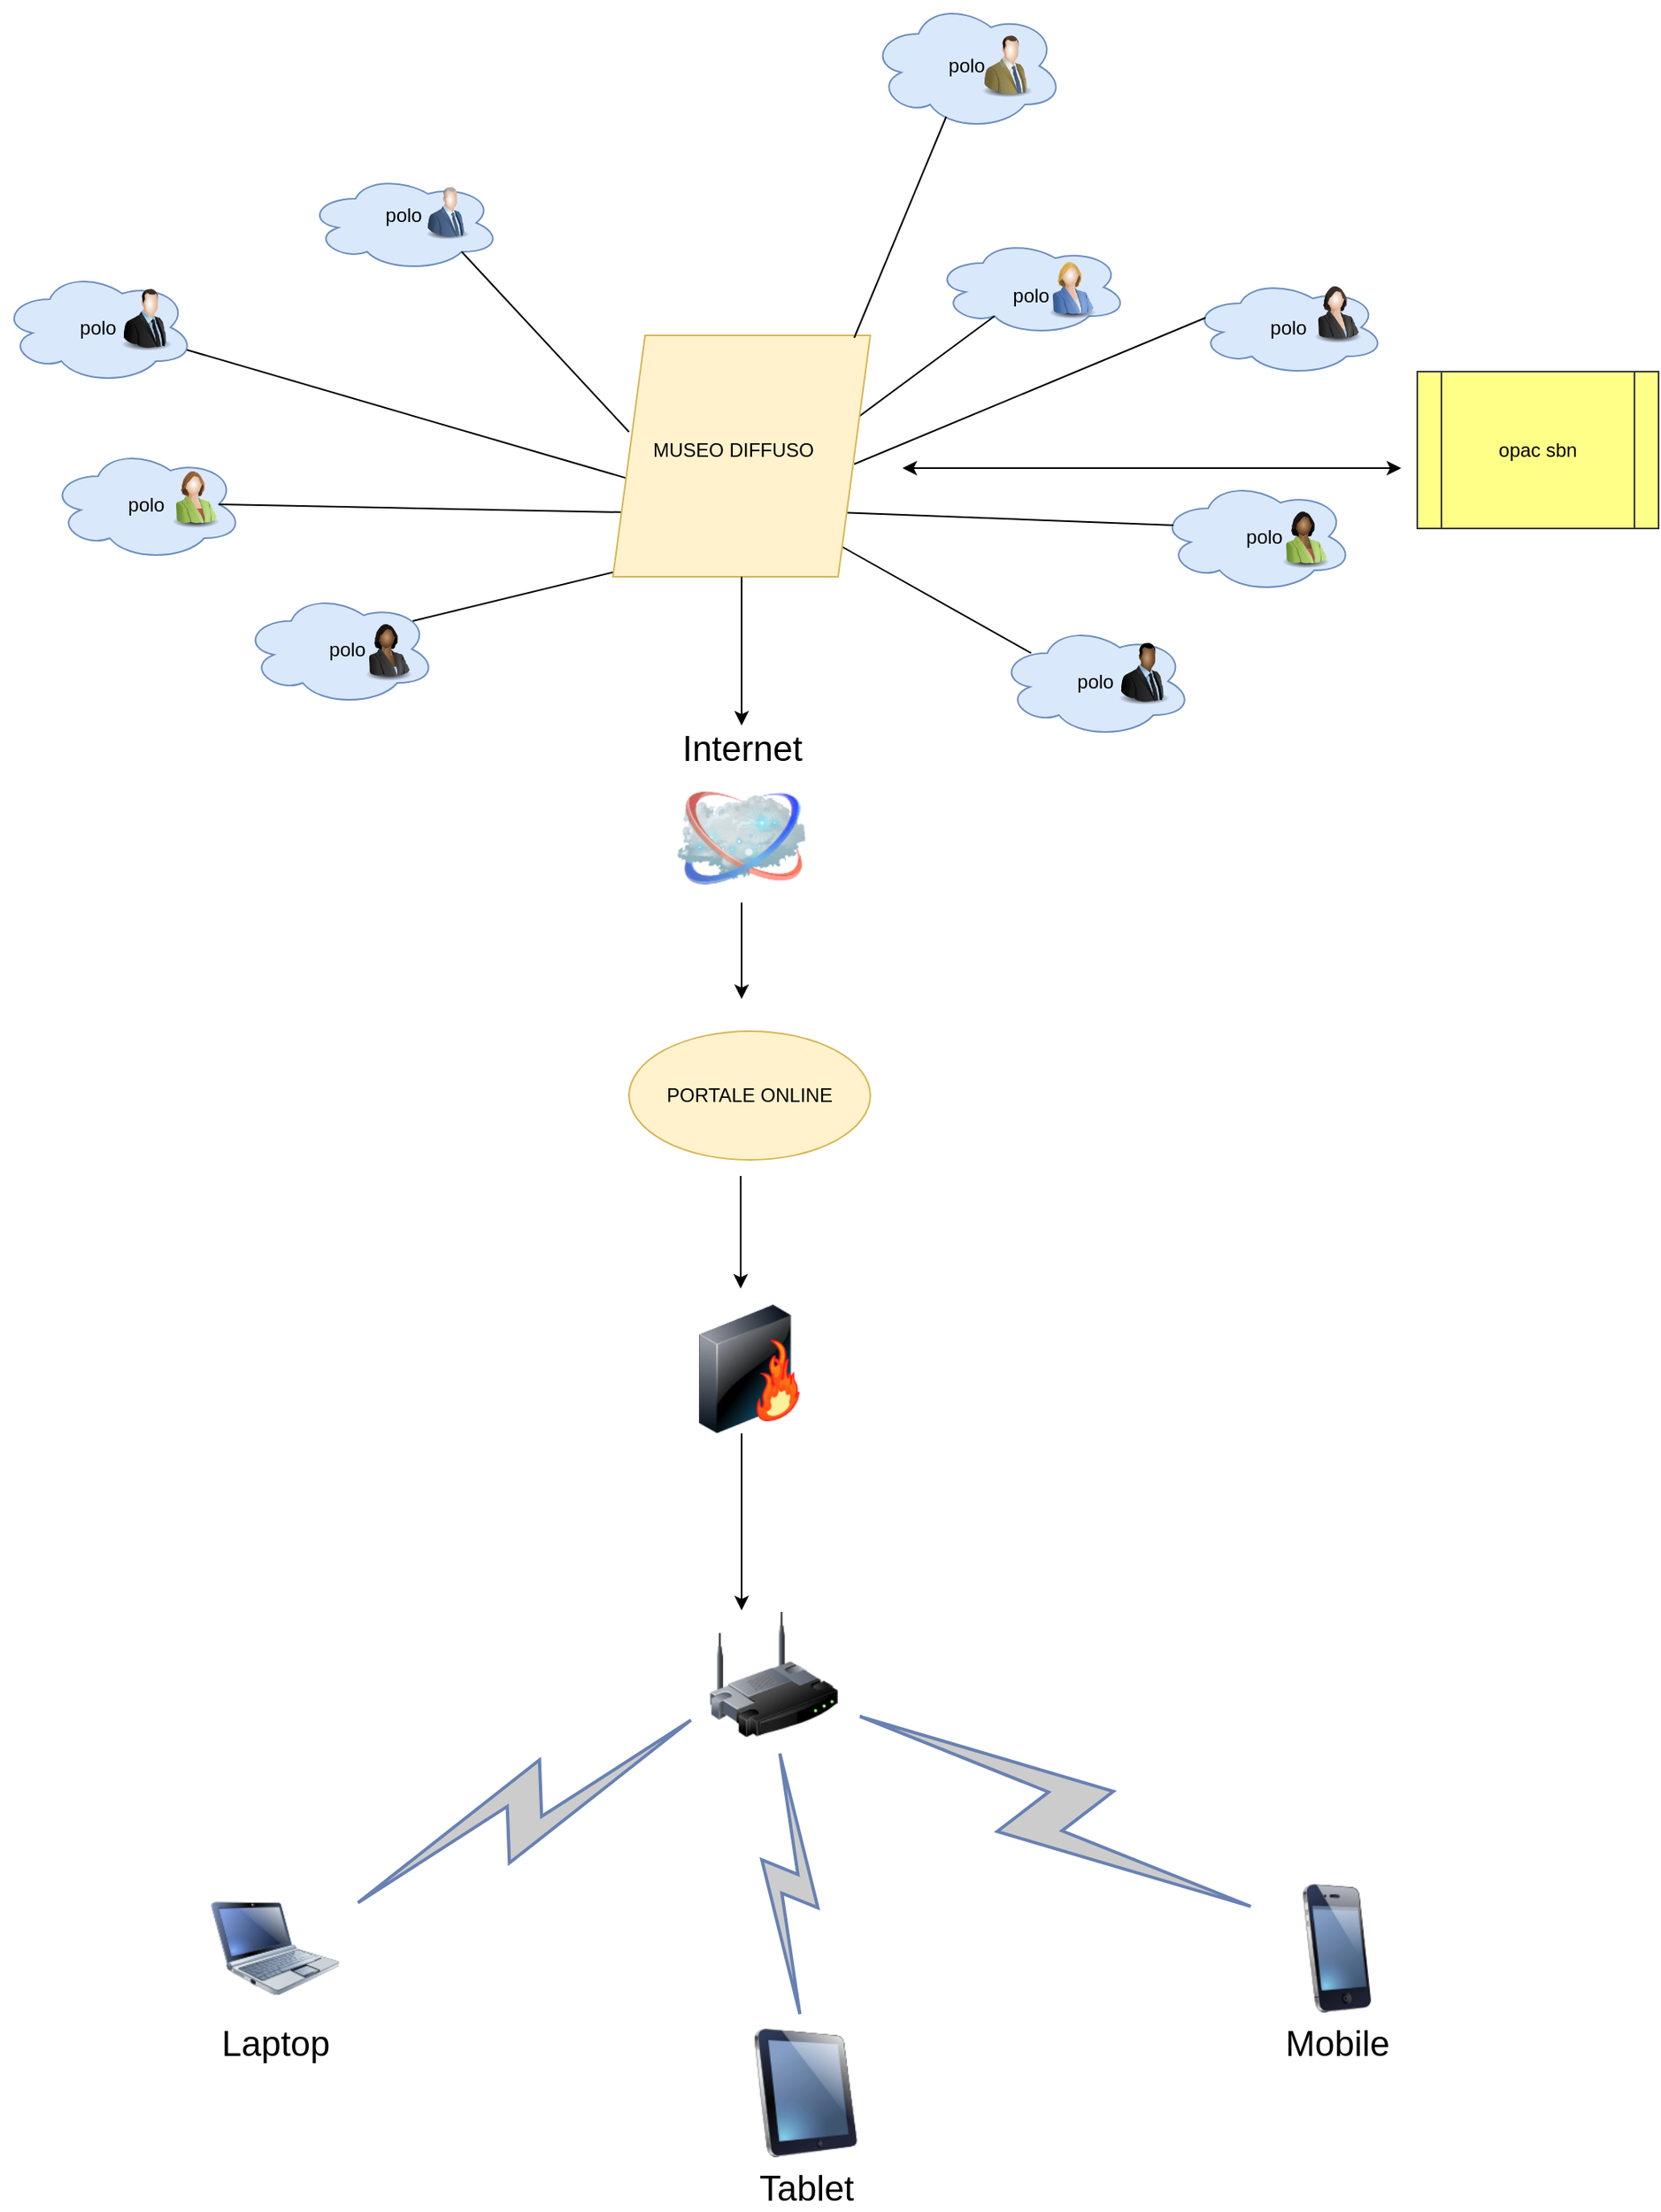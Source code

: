 <mxfile version="14.6.11" type="github">
  <diagram name="Page-1" id="55a83fd1-7818-8e21-69c5-c3457e3827bb">
    <mxGraphModel dx="1221" dy="1265" grid="1" gridSize="10" guides="1" tooltips="1" connect="1" arrows="1" fold="1" page="1" pageScale="1" pageWidth="827" pageHeight="583" background="#ffffff" math="0" shadow="0">
      <root>
        <mxCell id="0" />
        <mxCell id="1" parent="0" />
        <mxCell id="69ecfefc5c41e42c-1" value="" style="image;html=1;labelBackgroundColor=#ffffff;image=img/lib/clip_art/networking/Wireless_Router_128x128.png;rounded=1;shadow=0;comic=0;strokeWidth=2;fontSize=22" parent="1" vertex="1">
          <mxGeometry x="500" y="730" width="80" height="80" as="geometry" />
        </mxCell>
        <mxCell id="69ecfefc5c41e42c-2" value="Internet" style="image;html=1;labelBackgroundColor=#ffffff;image=img/lib/clip_art/networking/Cloud_128x128.png;rounded=1;shadow=0;comic=0;strokeWidth=2;fontSize=22;labelPosition=center;verticalLabelPosition=top;align=center;verticalAlign=bottom;" parent="1" vertex="1">
          <mxGeometry x="480" y="210" width="80" height="80" as="geometry" />
        </mxCell>
        <mxCell id="69ecfefc5c41e42c-4" value="Tablet" style="image;html=1;labelBackgroundColor=#ffffff;image=img/lib/clip_art/computers/iPad_128x128.png;rounded=1;shadow=0;comic=0;strokeWidth=2;fontSize=22" parent="1" vertex="1">
          <mxGeometry x="520" y="990" width="80" height="80" as="geometry" />
        </mxCell>
        <mxCell id="69ecfefc5c41e42c-8" value="Mobile" style="image;html=1;labelBackgroundColor=#ffffff;image=img/lib/clip_art/telecommunication/iPhone_128x128.png;rounded=1;shadow=0;comic=0;strokeWidth=2;fontSize=22" parent="1" vertex="1">
          <mxGeometry x="850" y="900" width="80" height="80" as="geometry" />
        </mxCell>
        <mxCell id="69ecfefc5c41e42c-10" value="Laptop" style="image;html=1;labelBackgroundColor=#ffffff;image=img/lib/clip_art/computers/Netbook_128x128.png;rounded=1;shadow=0;comic=0;strokeWidth=2;fontSize=22" parent="1" vertex="1">
          <mxGeometry x="190" y="900" width="80" height="80" as="geometry" />
        </mxCell>
        <mxCell id="69ecfefc5c41e42c-13" value="" style="html=1;fillColor=#CCCCCC;strokeColor=#6881B3;gradientColor=none;gradientDirection=north;strokeWidth=2;shape=mxgraph.networks.comm_link_edge;html=1;labelBackgroundColor=none;endArrow=none;fontFamily=Verdana;fontSize=22;fontColor=#000000;" parent="1" source="69ecfefc5c41e42c-10" target="69ecfefc5c41e42c-1" edge="1">
          <mxGeometry width="100" height="100" relative="1" as="geometry">
            <mxPoint x="320" y="681.957" as="sourcePoint" />
            <mxPoint x="470" y="708.043" as="targetPoint" />
          </mxGeometry>
        </mxCell>
        <mxCell id="69ecfefc5c41e42c-14" value="" style="html=1;fillColor=#CCCCCC;strokeColor=#6881B3;gradientColor=none;gradientDirection=north;strokeWidth=2;shape=mxgraph.networks.comm_link_edge;html=1;labelBackgroundColor=none;endArrow=none;fontFamily=Verdana;fontSize=22;fontColor=#000000;" parent="1" source="69ecfefc5c41e42c-4" target="69ecfefc5c41e42c-1" edge="1">
          <mxGeometry width="100" height="100" relative="1" as="geometry">
            <mxPoint x="330" y="691.957" as="sourcePoint" />
            <mxPoint x="480" y="718.043" as="targetPoint" />
          </mxGeometry>
        </mxCell>
        <mxCell id="69ecfefc5c41e42c-16" value="" style="html=1;fillColor=#CCCCCC;strokeColor=#6881B3;gradientColor=none;gradientDirection=north;strokeWidth=2;shape=mxgraph.networks.comm_link_edge;html=1;labelBackgroundColor=none;endArrow=none;fontFamily=Verdana;fontSize=22;fontColor=#000000;" parent="1" source="69ecfefc5c41e42c-8" target="69ecfefc5c41e42c-1" edge="1">
          <mxGeometry width="100" height="100" relative="1" as="geometry">
            <mxPoint x="350" y="711.957" as="sourcePoint" />
            <mxPoint x="500" y="738.043" as="targetPoint" />
          </mxGeometry>
        </mxCell>
        <mxCell id="PgXTMAEZfkESthUUiZii-8" value="" style="endArrow=none;html=1;startArrow=none;" edge="1" parent="1" source="PgXTMAEZfkESthUUiZii-11">
          <mxGeometry width="50" height="50" relative="1" as="geometry">
            <mxPoint x="509" y="520" as="sourcePoint" />
            <mxPoint x="509.29" y="375" as="targetPoint" />
          </mxGeometry>
        </mxCell>
        <mxCell id="PgXTMAEZfkESthUUiZii-11" value="" style="ellipse;whiteSpace=wrap;html=1;fillColor=#fff2cc;strokeColor=#d6b656;" vertex="1" parent="1">
          <mxGeometry x="450" y="370" width="150" height="80" as="geometry" />
        </mxCell>
        <mxCell id="PgXTMAEZfkESthUUiZii-13" value="PORTALE ONLINE&lt;br&gt;" style="text;html=1;strokeColor=none;fillColor=none;align=center;verticalAlign=middle;whiteSpace=wrap;rounded=0;" vertex="1" parent="1">
          <mxGeometry x="455" y="380" width="140" height="60" as="geometry" />
        </mxCell>
        <mxCell id="PgXTMAEZfkESthUUiZii-14" value="" style="ellipse;shape=cloud;whiteSpace=wrap;html=1;fillColor=#dae8fc;strokeColor=#6c8ebf;" vertex="1" parent="1">
          <mxGeometry x="60" y="-102.5" width="120" height="70" as="geometry" />
        </mxCell>
        <mxCell id="PgXTMAEZfkESthUUiZii-15" value="" style="ellipse;shape=cloud;whiteSpace=wrap;html=1;fillColor=#dae8fc;strokeColor=#6c8ebf;" vertex="1" parent="1">
          <mxGeometry x="90" y="7.5" width="120" height="70" as="geometry" />
        </mxCell>
        <mxCell id="PgXTMAEZfkESthUUiZii-16" value="" style="ellipse;shape=cloud;whiteSpace=wrap;html=1;fillColor=#dae8fc;strokeColor=#6c8ebf;" vertex="1" parent="1">
          <mxGeometry x="250" y="-162.5" width="120" height="60" as="geometry" />
        </mxCell>
        <mxCell id="PgXTMAEZfkESthUUiZii-17" value="" style="ellipse;shape=cloud;whiteSpace=wrap;html=1;fillColor=#dae8fc;strokeColor=#6c8ebf;" vertex="1" parent="1">
          <mxGeometry x="210" y="97.5" width="120" height="70" as="geometry" />
        </mxCell>
        <mxCell id="PgXTMAEZfkESthUUiZii-19" value="" style="ellipse;shape=cloud;whiteSpace=wrap;html=1;fillColor=#dae8fc;strokeColor=#6c8ebf;" vertex="1" parent="1">
          <mxGeometry x="640" y="-122.5" width="120" height="60" as="geometry" />
        </mxCell>
        <mxCell id="PgXTMAEZfkESthUUiZii-20" value="" style="ellipse;shape=cloud;whiteSpace=wrap;html=1;fillColor=#dae8fc;strokeColor=#6c8ebf;" vertex="1" parent="1">
          <mxGeometry x="800" y="-97.5" width="120" height="60" as="geometry" />
        </mxCell>
        <mxCell id="PgXTMAEZfkESthUUiZii-21" value="" style="ellipse;shape=cloud;whiteSpace=wrap;html=1;fillColor=#dae8fc;strokeColor=#6c8ebf;" vertex="1" parent="1">
          <mxGeometry x="680" y="117.5" width="120" height="70" as="geometry" />
        </mxCell>
        <mxCell id="PgXTMAEZfkESthUUiZii-22" value="" style="ellipse;shape=cloud;whiteSpace=wrap;html=1;fillColor=#dae8fc;strokeColor=#6c8ebf;" vertex="1" parent="1">
          <mxGeometry x="780" y="27.5" width="120" height="70" as="geometry" />
        </mxCell>
        <mxCell id="PgXTMAEZfkESthUUiZii-23" value="polo" style="text;html=1;strokeColor=none;fillColor=none;align=center;verticalAlign=middle;whiteSpace=wrap;rounded=0;" vertex="1" parent="1">
          <mxGeometry x="250" y="117.5" width="50" height="30" as="geometry" />
        </mxCell>
        <mxCell id="PgXTMAEZfkESthUUiZii-24" value="polo&lt;br&gt;" style="text;html=1;strokeColor=none;fillColor=none;align=center;verticalAlign=middle;whiteSpace=wrap;rounded=0;" vertex="1" parent="1">
          <mxGeometry x="120" y="27.5" width="60" height="30" as="geometry" />
        </mxCell>
        <mxCell id="PgXTMAEZfkESthUUiZii-25" value="polo" style="text;html=1;strokeColor=none;fillColor=none;align=center;verticalAlign=middle;whiteSpace=wrap;rounded=0;" vertex="1" parent="1">
          <mxGeometry x="90" y="-82.5" width="60" height="30" as="geometry" />
        </mxCell>
        <mxCell id="PgXTMAEZfkESthUUiZii-26" value="polo" style="text;html=1;strokeColor=none;fillColor=none;align=center;verticalAlign=middle;whiteSpace=wrap;rounded=0;" vertex="1" parent="1">
          <mxGeometry x="280" y="-152.5" width="60" height="30" as="geometry" />
        </mxCell>
        <mxCell id="PgXTMAEZfkESthUUiZii-28" value="polo&lt;br&gt;" style="text;html=1;align=center;verticalAlign=middle;whiteSpace=wrap;rounded=0;" vertex="1" parent="1">
          <mxGeometry x="665" y="-102.5" width="70" height="30" as="geometry" />
        </mxCell>
        <mxCell id="PgXTMAEZfkESthUUiZii-29" value="polo" style="text;html=1;align=center;verticalAlign=middle;whiteSpace=wrap;rounded=0;" vertex="1" parent="1">
          <mxGeometry x="820" y="-82.5" width="80" height="30" as="geometry" />
        </mxCell>
        <mxCell id="PgXTMAEZfkESthUUiZii-30" value="polo" style="text;html=1;align=center;verticalAlign=middle;whiteSpace=wrap;rounded=0;" vertex="1" parent="1">
          <mxGeometry x="810" y="47.5" width="70" height="30" as="geometry" />
        </mxCell>
        <mxCell id="PgXTMAEZfkESthUUiZii-41" value="" style="endArrow=none;html=1;exitX=0.07;exitY=0.4;exitDx=0;exitDy=0;exitPerimeter=0;" edge="1" parent="1" source="PgXTMAEZfkESthUUiZii-22">
          <mxGeometry width="50" height="50" relative="1" as="geometry">
            <mxPoint x="510" y="107.5" as="sourcePoint" />
            <mxPoint x="580" y="47.5" as="targetPoint" />
          </mxGeometry>
        </mxCell>
        <mxCell id="PgXTMAEZfkESthUUiZii-42" value="" style="endArrow=none;html=1;exitX=0.25;exitY=0.25;exitDx=0;exitDy=0;exitPerimeter=0;" edge="1" parent="1">
          <mxGeometry width="50" height="50" relative="1" as="geometry">
            <mxPoint x="700" y="135" as="sourcePoint" />
            <mxPoint x="580" y="67.5" as="targetPoint" />
          </mxGeometry>
        </mxCell>
        <mxCell id="PgXTMAEZfkESthUUiZii-43" value="" style="endArrow=none;html=1;exitX=0.07;exitY=0.4;exitDx=0;exitDy=0;exitPerimeter=0;" edge="1" parent="1" source="PgXTMAEZfkESthUUiZii-20">
          <mxGeometry width="50" height="50" relative="1" as="geometry">
            <mxPoint x="510" y="107.5" as="sourcePoint" />
            <mxPoint x="590" y="17.5" as="targetPoint" />
          </mxGeometry>
        </mxCell>
        <mxCell id="PgXTMAEZfkESthUUiZii-44" value="" style="endArrow=none;html=1;entryX=0.31;entryY=0.8;entryDx=0;entryDy=0;entryPerimeter=0;" edge="1" parent="1" target="PgXTMAEZfkESthUUiZii-19">
          <mxGeometry width="50" height="50" relative="1" as="geometry">
            <mxPoint x="580" y="-2.5" as="sourcePoint" />
            <mxPoint x="560" y="57.5" as="targetPoint" />
          </mxGeometry>
        </mxCell>
        <mxCell id="PgXTMAEZfkESthUUiZii-46" value="" style="endArrow=none;html=1;exitX=0.8;exitY=0.8;exitDx=0;exitDy=0;exitPerimeter=0;" edge="1" parent="1" source="PgXTMAEZfkESthUUiZii-16">
          <mxGeometry width="50" height="50" relative="1" as="geometry">
            <mxPoint x="510" y="107.5" as="sourcePoint" />
            <mxPoint x="450" y="-2.5" as="targetPoint" />
          </mxGeometry>
        </mxCell>
        <mxCell id="PgXTMAEZfkESthUUiZii-47" value="" style="endArrow=none;html=1;exitX=0.96;exitY=0.7;exitDx=0;exitDy=0;exitPerimeter=0;entryX=0.054;entryY=0.592;entryDx=0;entryDy=0;entryPerimeter=0;" edge="1" parent="1" source="PgXTMAEZfkESthUUiZii-14" target="PgXTMAEZfkESthUUiZii-51">
          <mxGeometry width="50" height="50" relative="1" as="geometry">
            <mxPoint x="510" y="107.5" as="sourcePoint" />
            <mxPoint x="440" y="27.5" as="targetPoint" />
          </mxGeometry>
        </mxCell>
        <mxCell id="PgXTMAEZfkESthUUiZii-48" value="" style="endArrow=none;html=1;exitX=0.875;exitY=0.5;exitDx=0;exitDy=0;exitPerimeter=0;" edge="1" parent="1" source="PgXTMAEZfkESthUUiZii-15">
          <mxGeometry width="50" height="50" relative="1" as="geometry">
            <mxPoint x="510" y="107.5" as="sourcePoint" />
            <mxPoint x="450" y="47.5" as="targetPoint" />
          </mxGeometry>
        </mxCell>
        <mxCell id="PgXTMAEZfkESthUUiZii-49" value="" style="endArrow=none;html=1;exitX=0.88;exitY=0.25;exitDx=0;exitDy=0;exitPerimeter=0;" edge="1" parent="1" source="PgXTMAEZfkESthUUiZii-17">
          <mxGeometry width="50" height="50" relative="1" as="geometry">
            <mxPoint x="510" y="107.5" as="sourcePoint" />
            <mxPoint x="470" y="77.5" as="targetPoint" />
          </mxGeometry>
        </mxCell>
        <mxCell id="PgXTMAEZfkESthUUiZii-51" value="" style="shape=parallelogram;perimeter=parallelogramPerimeter;whiteSpace=wrap;html=1;fixedSize=1;fillColor=#fff2cc;strokeColor=#d6b656;" vertex="1" parent="1">
          <mxGeometry x="440" y="-62.5" width="160" height="150" as="geometry" />
        </mxCell>
        <mxCell id="PgXTMAEZfkESthUUiZii-52" value="MUSEO DIFFUSO" style="text;html=1;strokeColor=none;fillColor=none;align=center;verticalAlign=middle;whiteSpace=wrap;rounded=0;strokeWidth=3;perimeterSpacing=7;" vertex="1" parent="1">
          <mxGeometry x="460" y="-52.5" width="110" height="122.5" as="geometry" />
        </mxCell>
        <mxCell id="PgXTMAEZfkESthUUiZii-53" value="" style="ellipse;shape=cloud;whiteSpace=wrap;html=1;fillColor=#dae8fc;strokeColor=#6c8ebf;" vertex="1" parent="1">
          <mxGeometry x="600" y="-270" width="120" height="80" as="geometry" />
        </mxCell>
        <mxCell id="PgXTMAEZfkESthUUiZii-54" value="polo" style="text;html=1;strokeColor=none;fillColor=none;align=center;verticalAlign=middle;whiteSpace=wrap;rounded=0;" vertex="1" parent="1">
          <mxGeometry x="635" y="-247.5" width="50" height="35" as="geometry" />
        </mxCell>
        <mxCell id="PgXTMAEZfkESthUUiZii-55" value="" style="endArrow=none;html=1;entryX=0.31;entryY=0.8;entryDx=0;entryDy=0;entryPerimeter=0;" edge="1" parent="1">
          <mxGeometry width="50" height="50" relative="1" as="geometry">
            <mxPoint x="590" y="-61" as="sourcePoint" />
            <mxPoint x="647.2" y="-198.5" as="targetPoint" />
          </mxGeometry>
        </mxCell>
        <mxCell id="PgXTMAEZfkESthUUiZii-57" value="polo" style="text;html=1;align=center;verticalAlign=middle;whiteSpace=wrap;rounded=0;" vertex="1" parent="1">
          <mxGeometry x="720" y="142.5" width="40" height="20" as="geometry" />
        </mxCell>
        <mxCell id="PgXTMAEZfkESthUUiZii-61" value="" style="shape=process;whiteSpace=wrap;html=1;backgroundOutline=1;fillColor=#ffff88;strokeColor=#36393d;" vertex="1" parent="1">
          <mxGeometry x="940" y="-40" width="150" height="97.5" as="geometry" />
        </mxCell>
        <mxCell id="PgXTMAEZfkESthUUiZii-62" value="opac sbn" style="text;html=1;fillColor=none;align=center;verticalAlign=middle;whiteSpace=wrap;rounded=0;" vertex="1" parent="1">
          <mxGeometry x="960" y="-26.25" width="110" height="70" as="geometry" />
        </mxCell>
        <mxCell id="PgXTMAEZfkESthUUiZii-64" value="" style="endArrow=classic;startArrow=classic;html=1;" edge="1" parent="1">
          <mxGeometry width="50" height="50" relative="1" as="geometry">
            <mxPoint x="620" y="20" as="sourcePoint" />
            <mxPoint x="930" y="20" as="targetPoint" />
          </mxGeometry>
        </mxCell>
        <mxCell id="PgXTMAEZfkESthUUiZii-65" value="" style="endArrow=classic;html=1;" edge="1" parent="1" source="PgXTMAEZfkESthUUiZii-51">
          <mxGeometry width="50" height="50" relative="1" as="geometry">
            <mxPoint x="500" y="160" as="sourcePoint" />
            <mxPoint x="520" y="180" as="targetPoint" />
          </mxGeometry>
        </mxCell>
        <mxCell id="PgXTMAEZfkESthUUiZii-72" value="" style="endArrow=classic;html=1;exitX=0.5;exitY=1;exitDx=0;exitDy=0;" edge="1" parent="1" source="69ecfefc5c41e42c-2">
          <mxGeometry width="50" height="50" relative="1" as="geometry">
            <mxPoint x="500" y="510" as="sourcePoint" />
            <mxPoint x="520" y="350" as="targetPoint" />
          </mxGeometry>
        </mxCell>
        <mxCell id="PgXTMAEZfkESthUUiZii-78" value="" style="image;html=1;image=img/lib/clip_art/networking/Firewall-page1_128x128.png;strokeWidth=3;" vertex="1" parent="1">
          <mxGeometry x="485" y="540" width="80" height="80" as="geometry" />
        </mxCell>
        <mxCell id="PgXTMAEZfkESthUUiZii-80" value="" style="endArrow=classic;html=1;entryX=0.25;entryY=0;entryDx=0;entryDy=0;" edge="1" parent="1" target="69ecfefc5c41e42c-1">
          <mxGeometry width="50" height="50" relative="1" as="geometry">
            <mxPoint x="520" y="620" as="sourcePoint" />
            <mxPoint x="550" y="610" as="targetPoint" />
          </mxGeometry>
        </mxCell>
        <mxCell id="PgXTMAEZfkESthUUiZii-81" value="" style="endArrow=classic;html=1;" edge="1" parent="1">
          <mxGeometry width="50" height="50" relative="1" as="geometry">
            <mxPoint x="519.41" y="460" as="sourcePoint" />
            <mxPoint x="519.41" y="530" as="targetPoint" />
          </mxGeometry>
        </mxCell>
        <mxCell id="PgXTMAEZfkESthUUiZii-82" value="" style="image;html=1;image=img/lib/clip_art/people/Suit_Man_Blue_128x128.png;strokeWidth=3;" vertex="1" parent="1">
          <mxGeometry x="320" y="-162.5" width="34" height="47.5" as="geometry" />
        </mxCell>
        <mxCell id="PgXTMAEZfkESthUUiZii-83" value="" style="image;html=1;image=img/lib/clip_art/people/Suit_Man_128x128.png;strokeWidth=3;" vertex="1" parent="1">
          <mxGeometry x="130" y="-97.5" width="40" height="50" as="geometry" />
        </mxCell>
        <mxCell id="PgXTMAEZfkESthUUiZii-84" value="" style="image;html=1;image=img/lib/clip_art/people/Suit_Man_Black_128x128.png;strokeWidth=3;" vertex="1" parent="1">
          <mxGeometry x="750" y="117.5" width="40" height="60" as="geometry" />
        </mxCell>
        <mxCell id="PgXTMAEZfkESthUUiZii-85" value="" style="image;html=1;image=img/lib/clip_art/people/Suit_Man_Green_128x128.png;strokeWidth=3;" vertex="1" parent="1">
          <mxGeometry x="665" y="-255" width="40" height="50" as="geometry" />
        </mxCell>
        <mxCell id="PgXTMAEZfkESthUUiZii-86" value="" style="image;html=1;image=img/lib/clip_art/people/Suit_Woman_Green_128x128.png;strokeWidth=3;" vertex="1" parent="1">
          <mxGeometry x="160" y="7.5" width="40" height="60" as="geometry" />
        </mxCell>
        <mxCell id="PgXTMAEZfkESthUUiZii-87" value="" style="image;html=1;image=img/lib/clip_art/people/Suit_Woman_Blue_128x128.png;strokeWidth=3;" vertex="1" parent="1">
          <mxGeometry x="705" y="-122.5" width="40" height="60" as="geometry" />
        </mxCell>
        <mxCell id="PgXTMAEZfkESthUUiZii-88" value="" style="image;html=1;image=img/lib/clip_art/people/Suit_Woman_Black_128x128.png;strokeWidth=3;" vertex="1" parent="1">
          <mxGeometry x="280" y="97.5" width="40" height="70" as="geometry" />
        </mxCell>
        <mxCell id="PgXTMAEZfkESthUUiZii-89" value="" style="image;html=1;image=img/lib/clip_art/people/Suit_Woman_128x128.png;strokeWidth=3;" vertex="1" parent="1">
          <mxGeometry x="870" y="-117.5" width="40" height="80" as="geometry" />
        </mxCell>
        <mxCell id="PgXTMAEZfkESthUUiZii-90" value="" style="image;html=1;image=img/lib/clip_art/people/Suit_Woman_Green_Black_128x128.png;strokeWidth=3;" vertex="1" parent="1">
          <mxGeometry x="850" y="32.5" width="40" height="60" as="geometry" />
        </mxCell>
      </root>
    </mxGraphModel>
  </diagram>
</mxfile>
